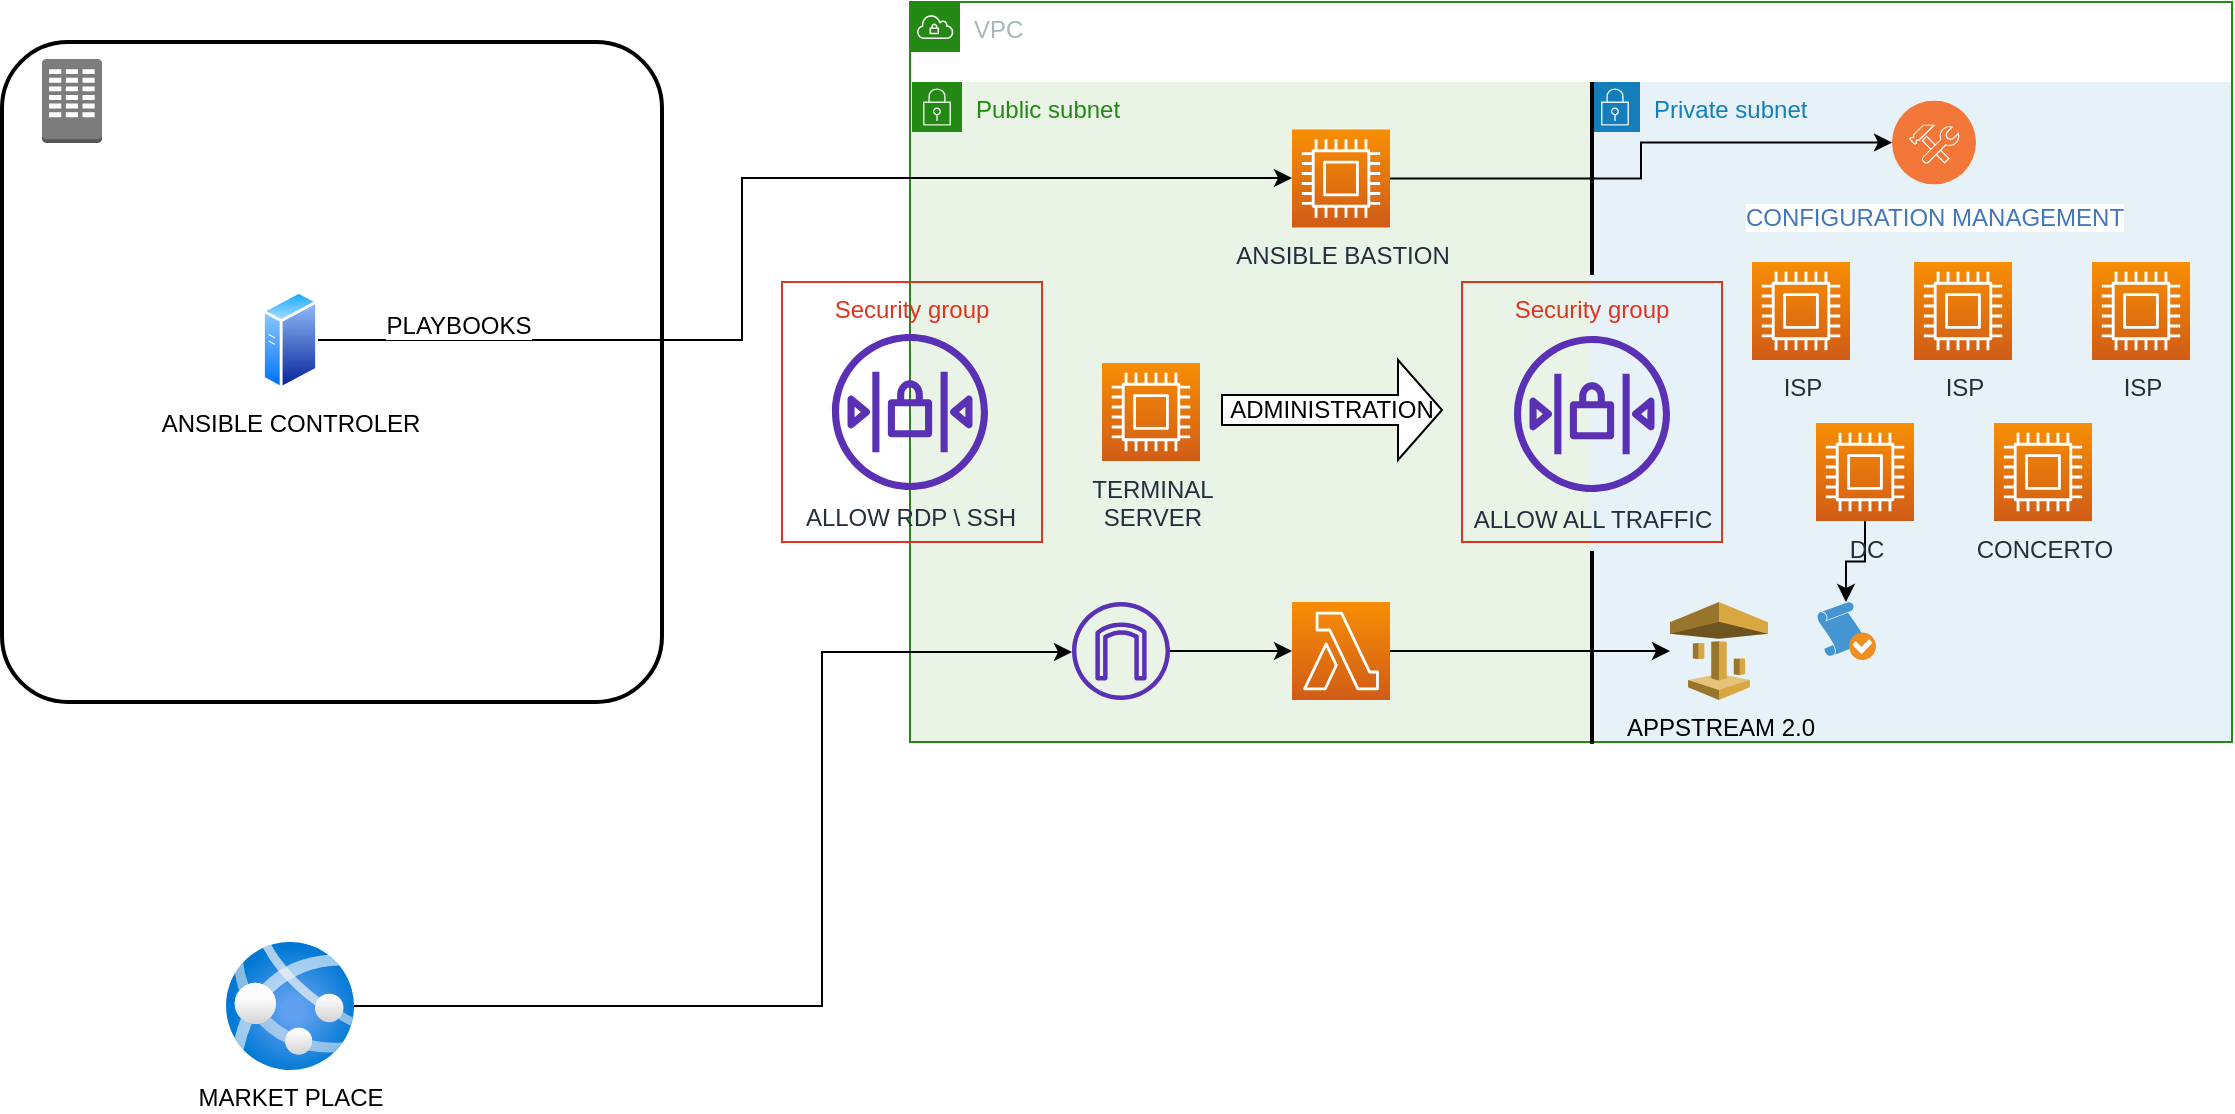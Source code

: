 <mxfile version="13.8.0" type="github">
  <diagram id="Ht1M8jgEwFfnCIfOTk4-" name="Page-1">
    <mxGraphModel dx="1422" dy="763" grid="1" gridSize="10" guides="1" tooltips="1" connect="1" arrows="1" fold="1" page="1" pageScale="1" pageWidth="1169" pageHeight="827" math="0" shadow="0">
      <root>
        <mxCell id="0" />
        <mxCell id="1" parent="0" />
        <mxCell id="EAl6_oevX0Vu60RYyUse-20" value="Public subnet" style="points=[[0,0],[0.25,0],[0.5,0],[0.75,0],[1,0],[1,0.25],[1,0.5],[1,0.75],[1,1],[0.75,1],[0.5,1],[0.25,1],[0,1],[0,0.75],[0,0.5],[0,0.25]];outlineConnect=0;gradientColor=none;html=1;whiteSpace=wrap;fontSize=12;fontStyle=0;shape=mxgraph.aws4.group;grIcon=mxgraph.aws4.group_security_group;grStroke=0;strokeColor=#248814;fillColor=#E9F3E6;verticalAlign=top;align=left;spacingLeft=30;fontColor=#248814;dashed=0;" parent="1" vertex="1">
          <mxGeometry x="475" y="260" width="339" height="330" as="geometry" />
        </mxCell>
        <mxCell id="EAl6_oevX0Vu60RYyUse-18" value="Private subnet" style="points=[[0,0],[0.25,0],[0.5,0],[0.75,0],[1,0],[1,0.25],[1,0.5],[1,0.75],[1,1],[0.75,1],[0.5,1],[0.25,1],[0,1],[0,0.75],[0,0.5],[0,0.25]];outlineConnect=0;gradientColor=none;html=1;whiteSpace=wrap;fontSize=12;fontStyle=0;shape=mxgraph.aws4.group;grIcon=mxgraph.aws4.group_security_group;grStroke=0;strokeColor=#147EBA;fillColor=#E6F2F8;verticalAlign=top;align=left;spacingLeft=30;fontColor=#147EBA;dashed=0;" parent="1" vertex="1">
          <mxGeometry x="814" y="260" width="321" height="330" as="geometry" />
        </mxCell>
        <mxCell id="EAl6_oevX0Vu60RYyUse-16" value="VPC" style="points=[[0,0],[0.25,0],[0.5,0],[0.75,0],[1,0],[1,0.25],[1,0.5],[1,0.75],[1,1],[0.75,1],[0.5,1],[0.25,1],[0,1],[0,0.75],[0,0.5],[0,0.25]];outlineConnect=0;gradientColor=none;html=1;whiteSpace=wrap;fontSize=12;fontStyle=0;shape=mxgraph.aws4.group;grIcon=mxgraph.aws4.group_vpc;strokeColor=#248814;fillColor=none;verticalAlign=top;align=left;spacingLeft=30;fontColor=#AAB7B8;dashed=0;" parent="1" vertex="1">
          <mxGeometry x="474" y="220" width="661" height="370" as="geometry" />
        </mxCell>
        <mxCell id="EAl6_oevX0Vu60RYyUse-19" value="Security group" style="fillColor=none;strokeColor=#DD3522;verticalAlign=top;fontStyle=0;fontColor=#DD3522;" parent="1" vertex="1">
          <mxGeometry x="750" y="360" width="130" height="130" as="geometry" />
        </mxCell>
        <mxCell id="EAl6_oevX0Vu60RYyUse-1" value="ISP" style="outlineConnect=0;fontColor=#232F3E;gradientColor=#F78E04;gradientDirection=north;fillColor=#D05C17;strokeColor=#ffffff;dashed=0;verticalLabelPosition=bottom;verticalAlign=top;align=center;html=1;fontSize=12;fontStyle=0;aspect=fixed;shape=mxgraph.aws4.resourceIcon;resIcon=mxgraph.aws4.compute;rotation=0;" parent="1" vertex="1">
          <mxGeometry x="895" y="350" width="49" height="49" as="geometry" />
        </mxCell>
        <mxCell id="EAl6_oevX0Vu60RYyUse-2" value="CONCERTO" style="outlineConnect=0;fontColor=#232F3E;gradientColor=#F78E04;gradientDirection=north;fillColor=#D05C17;strokeColor=#ffffff;dashed=0;verticalLabelPosition=bottom;verticalAlign=top;align=center;html=1;fontSize=12;fontStyle=0;aspect=fixed;shape=mxgraph.aws4.resourceIcon;resIcon=mxgraph.aws4.compute;" parent="1" vertex="1">
          <mxGeometry x="1016" y="430.5" width="49" height="49" as="geometry" />
        </mxCell>
        <mxCell id="SrJ0gRKrmoC_f4FA9iE_-16" style="edgeStyle=orthogonalEdgeStyle;rounded=0;orthogonalLoop=1;jettySize=auto;html=1;" edge="1" parent="1" source="EAl6_oevX0Vu60RYyUse-3" target="SrJ0gRKrmoC_f4FA9iE_-15">
          <mxGeometry relative="1" as="geometry" />
        </mxCell>
        <mxCell id="EAl6_oevX0Vu60RYyUse-3" value="DC" style="outlineConnect=0;fontColor=#232F3E;gradientColor=#F78E04;gradientDirection=north;fillColor=#D05C17;strokeColor=#ffffff;dashed=0;verticalLabelPosition=bottom;verticalAlign=top;align=center;html=1;fontSize=12;fontStyle=0;aspect=fixed;shape=mxgraph.aws4.resourceIcon;resIcon=mxgraph.aws4.compute;" parent="1" vertex="1">
          <mxGeometry x="927" y="430.5" width="49" height="49" as="geometry" />
        </mxCell>
        <mxCell id="EAl6_oevX0Vu60RYyUse-4" value="ISP" style="outlineConnect=0;fontColor=#232F3E;gradientColor=#F78E04;gradientDirection=north;fillColor=#D05C17;strokeColor=#ffffff;dashed=0;verticalLabelPosition=bottom;verticalAlign=top;align=center;html=1;fontSize=12;fontStyle=0;aspect=fixed;shape=mxgraph.aws4.resourceIcon;resIcon=mxgraph.aws4.compute;" parent="1" vertex="1">
          <mxGeometry x="976" y="350" width="49" height="49" as="geometry" />
        </mxCell>
        <mxCell id="EAl6_oevX0Vu60RYyUse-5" value="ISP" style="outlineConnect=0;fontColor=#232F3E;gradientColor=#F78E04;gradientDirection=north;fillColor=#D05C17;strokeColor=#ffffff;dashed=0;verticalLabelPosition=bottom;verticalAlign=top;align=center;html=1;fontSize=12;fontStyle=0;aspect=fixed;shape=mxgraph.aws4.resourceIcon;resIcon=mxgraph.aws4.compute;" parent="1" vertex="1">
          <mxGeometry x="1065" y="350" width="49" height="49" as="geometry" />
        </mxCell>
        <mxCell id="EAl6_oevX0Vu60RYyUse-6" value="TERMINAL&lt;br&gt;SERVER" style="outlineConnect=0;fontColor=#232F3E;gradientColor=#F78E04;gradientDirection=north;fillColor=#D05C17;strokeColor=#ffffff;dashed=0;verticalLabelPosition=bottom;verticalAlign=top;align=center;html=1;fontSize=12;fontStyle=0;aspect=fixed;shape=mxgraph.aws4.resourceIcon;resIcon=mxgraph.aws4.compute;" parent="1" vertex="1">
          <mxGeometry x="570" y="400.5" width="49" height="49" as="geometry" />
        </mxCell>
        <mxCell id="EAl6_oevX0Vu60RYyUse-11" value="ALLOW ALL TRAFFIC" style="outlineConnect=0;fontColor=#232F3E;gradientColor=none;fillColor=#5A30B5;strokeColor=none;dashed=0;verticalLabelPosition=bottom;verticalAlign=top;align=center;html=1;fontSize=12;fontStyle=0;aspect=fixed;pointerEvents=1;shape=mxgraph.aws4.network_access_control_list;" parent="1" vertex="1">
          <mxGeometry x="776" y="387" width="78" height="78" as="geometry" />
        </mxCell>
        <mxCell id="EAl6_oevX0Vu60RYyUse-12" value="ALLOW RDP \ SSH" style="outlineConnect=0;fontColor=#232F3E;gradientColor=none;fillColor=#5A30B5;strokeColor=none;dashed=0;verticalLabelPosition=bottom;verticalAlign=top;align=center;html=1;fontSize=12;fontStyle=0;aspect=fixed;pointerEvents=1;shape=mxgraph.aws4.network_access_control_list;" parent="1" vertex="1">
          <mxGeometry x="435" y="386" width="78" height="78" as="geometry" />
        </mxCell>
        <mxCell id="SrJ0gRKrmoC_f4FA9iE_-9" style="edgeStyle=orthogonalEdgeStyle;rounded=0;orthogonalLoop=1;jettySize=auto;html=1;entryX=0;entryY=0.5;entryDx=0;entryDy=0;" edge="1" parent="1" source="EAl6_oevX0Vu60RYyUse-13" target="SrJ0gRKrmoC_f4FA9iE_-8">
          <mxGeometry relative="1" as="geometry" />
        </mxCell>
        <mxCell id="EAl6_oevX0Vu60RYyUse-13" value="ANSIBLE BASTION" style="outlineConnect=0;fontColor=#232F3E;gradientColor=#F78E04;gradientDirection=north;fillColor=#D05C17;strokeColor=#ffffff;dashed=0;verticalLabelPosition=bottom;verticalAlign=top;align=center;html=1;fontSize=12;fontStyle=0;aspect=fixed;shape=mxgraph.aws4.resourceIcon;resIcon=mxgraph.aws4.compute;" parent="1" vertex="1">
          <mxGeometry x="665" y="283.75" width="49" height="49" as="geometry" />
        </mxCell>
        <mxCell id="SrJ0gRKrmoC_f4FA9iE_-14" value="" style="edgeStyle=orthogonalEdgeStyle;rounded=0;orthogonalLoop=1;jettySize=auto;html=1;" edge="1" parent="1" source="EAl6_oevX0Vu60RYyUse-14" target="EAl6_oevX0Vu60RYyUse-26">
          <mxGeometry relative="1" as="geometry" />
        </mxCell>
        <mxCell id="EAl6_oevX0Vu60RYyUse-14" value="" style="outlineConnect=0;fontColor=#232F3E;gradientColor=#F78E04;gradientDirection=north;fillColor=#D05C17;strokeColor=#ffffff;dashed=0;verticalLabelPosition=bottom;verticalAlign=top;align=center;html=1;fontSize=12;fontStyle=0;aspect=fixed;shape=mxgraph.aws4.resourceIcon;resIcon=mxgraph.aws4.lambda;rotation=0;" parent="1" vertex="1">
          <mxGeometry x="665" y="520" width="49" height="49" as="geometry" />
        </mxCell>
        <mxCell id="SrJ0gRKrmoC_f4FA9iE_-13" style="edgeStyle=orthogonalEdgeStyle;rounded=0;orthogonalLoop=1;jettySize=auto;html=1;" edge="1" parent="1" source="EAl6_oevX0Vu60RYyUse-15" target="EAl6_oevX0Vu60RYyUse-14">
          <mxGeometry relative="1" as="geometry" />
        </mxCell>
        <mxCell id="EAl6_oevX0Vu60RYyUse-15" value="" style="outlineConnect=0;fontColor=#232F3E;gradientColor=none;fillColor=#5A30B5;strokeColor=none;dashed=0;verticalLabelPosition=bottom;verticalAlign=top;align=center;html=1;fontSize=12;fontStyle=0;aspect=fixed;pointerEvents=1;shape=mxgraph.aws4.internet_gateway;rotation=0;" parent="1" vertex="1">
          <mxGeometry x="555" y="520" width="49" height="49" as="geometry" />
        </mxCell>
        <mxCell id="EAl6_oevX0Vu60RYyUse-23" value="" style="line;strokeWidth=2;direction=south;html=1;" parent="1" vertex="1">
          <mxGeometry x="810" y="494.5" width="10" height="96.5" as="geometry" />
        </mxCell>
        <mxCell id="EAl6_oevX0Vu60RYyUse-24" value="" style="line;strokeWidth=2;direction=south;html=1;" parent="1" vertex="1">
          <mxGeometry x="810" y="260" width="10" height="96.5" as="geometry" />
        </mxCell>
        <mxCell id="EAl6_oevX0Vu60RYyUse-25" value="Security group" style="fillColor=none;strokeColor=#DD3522;verticalAlign=top;fontStyle=0;fontColor=#DD3522;" parent="1" vertex="1">
          <mxGeometry x="410" y="360" width="130" height="130" as="geometry" />
        </mxCell>
        <mxCell id="EAl6_oevX0Vu60RYyUse-26" value="APPSTREAM 2.0" style="outlineConnect=0;dashed=0;verticalLabelPosition=bottom;verticalAlign=top;align=center;html=1;shape=mxgraph.aws3.appstream;fillColor=#D9A741;gradientColor=none;rotation=0;" parent="1" vertex="1">
          <mxGeometry x="854" y="520" width="49" height="49" as="geometry" />
        </mxCell>
        <mxCell id="SrJ0gRKrmoC_f4FA9iE_-3" value="" style="rounded=1;arcSize=10;dashed=0;fillColor=none;gradientColor=none;strokeWidth=2;" vertex="1" parent="1">
          <mxGeometry x="20" y="240" width="330" height="330" as="geometry" />
        </mxCell>
        <mxCell id="SrJ0gRKrmoC_f4FA9iE_-4" value="" style="dashed=0;html=1;shape=mxgraph.aws3.corporate_data_center;fillColor=#7D7C7C;gradientColor=none;dashed=0;" vertex="1" parent="1">
          <mxGeometry x="40" y="248.5" width="30" height="42" as="geometry" />
        </mxCell>
        <mxCell id="SrJ0gRKrmoC_f4FA9iE_-5" value="ADMINISTRATION" style="shape=singleArrow;whiteSpace=wrap;html=1;" vertex="1" parent="1">
          <mxGeometry x="630" y="399" width="110" height="50" as="geometry" />
        </mxCell>
        <mxCell id="SrJ0gRKrmoC_f4FA9iE_-7" style="edgeStyle=orthogonalEdgeStyle;rounded=0;orthogonalLoop=1;jettySize=auto;html=1;" edge="1" parent="1" source="SrJ0gRKrmoC_f4FA9iE_-6" target="EAl6_oevX0Vu60RYyUse-13">
          <mxGeometry relative="1" as="geometry">
            <Array as="points">
              <mxPoint x="390" y="389" />
              <mxPoint x="390" y="308" />
            </Array>
          </mxGeometry>
        </mxCell>
        <mxCell id="SrJ0gRKrmoC_f4FA9iE_-6" value="ANSIBLE CONTROLER" style="aspect=fixed;perimeter=ellipsePerimeter;html=1;align=center;shadow=0;dashed=0;spacingTop=3;image;image=img/lib/active_directory/generic_server.svg;" vertex="1" parent="1">
          <mxGeometry x="150" y="364" width="28.0" height="50" as="geometry" />
        </mxCell>
        <mxCell id="SrJ0gRKrmoC_f4FA9iE_-8" value="CONFIGURATION MANAGEMENT" style="aspect=fixed;perimeter=ellipsePerimeter;html=1;align=center;shadow=0;dashed=0;fontColor=#4277BB;labelBackgroundColor=#ffffff;fontSize=12;spacingTop=3;image;image=img/lib/ibm/devops/configuration_management.svg;rotation=0;" vertex="1" parent="1">
          <mxGeometry x="965" y="269.25" width="42" height="42" as="geometry" />
        </mxCell>
        <mxCell id="SrJ0gRKrmoC_f4FA9iE_-10" value="PLAYBOOKS" style="shape=image;html=1;verticalAlign=top;verticalLabelPosition=bottom;labelBackgroundColor=#ffffff;imageAspect=0;aspect=fixed;image=https://cdn0.iconfinder.com/data/icons/news-and-magazine/512/categories-128.png;rotation=0;" vertex="1" parent="1">
          <mxGeometry x="230" y="332.75" width="35" height="35" as="geometry" />
        </mxCell>
        <mxCell id="SrJ0gRKrmoC_f4FA9iE_-12" style="edgeStyle=orthogonalEdgeStyle;rounded=0;orthogonalLoop=1;jettySize=auto;html=1;" edge="1" parent="1" source="SrJ0gRKrmoC_f4FA9iE_-11" target="EAl6_oevX0Vu60RYyUse-15">
          <mxGeometry relative="1" as="geometry">
            <Array as="points">
              <mxPoint x="430" y="722" />
              <mxPoint x="430" y="545" />
            </Array>
          </mxGeometry>
        </mxCell>
        <mxCell id="SrJ0gRKrmoC_f4FA9iE_-11" value="MARKET PLACE" style="aspect=fixed;html=1;points=[];align=center;image;fontSize=12;image=img/lib/azure2/containers/App_Services.svg;" vertex="1" parent="1">
          <mxGeometry x="132" y="690" width="64" height="64" as="geometry" />
        </mxCell>
        <mxCell id="SrJ0gRKrmoC_f4FA9iE_-15" value="" style="shadow=0;dashed=0;html=1;strokeColor=none;fillColor=#4495D1;labelPosition=center;verticalLabelPosition=bottom;verticalAlign=top;align=center;outlineConnect=0;shape=mxgraph.veeam.2d.privilege;rotation=0;" vertex="1" parent="1">
          <mxGeometry x="927" y="520" width="30" height="29" as="geometry" />
        </mxCell>
      </root>
    </mxGraphModel>
  </diagram>
</mxfile>

